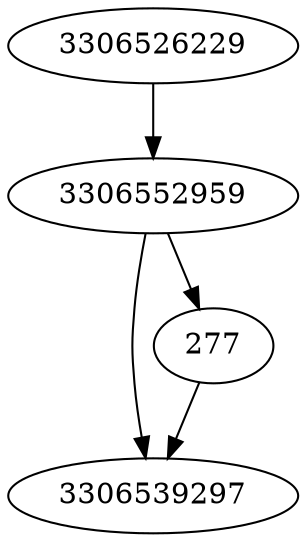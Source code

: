 strict digraph  {
3306539297;
3306526229;
277;
3306552959;
3306526229 -> 3306552959;
277 -> 3306539297;
3306552959 -> 277;
3306552959 -> 3306539297;
}
